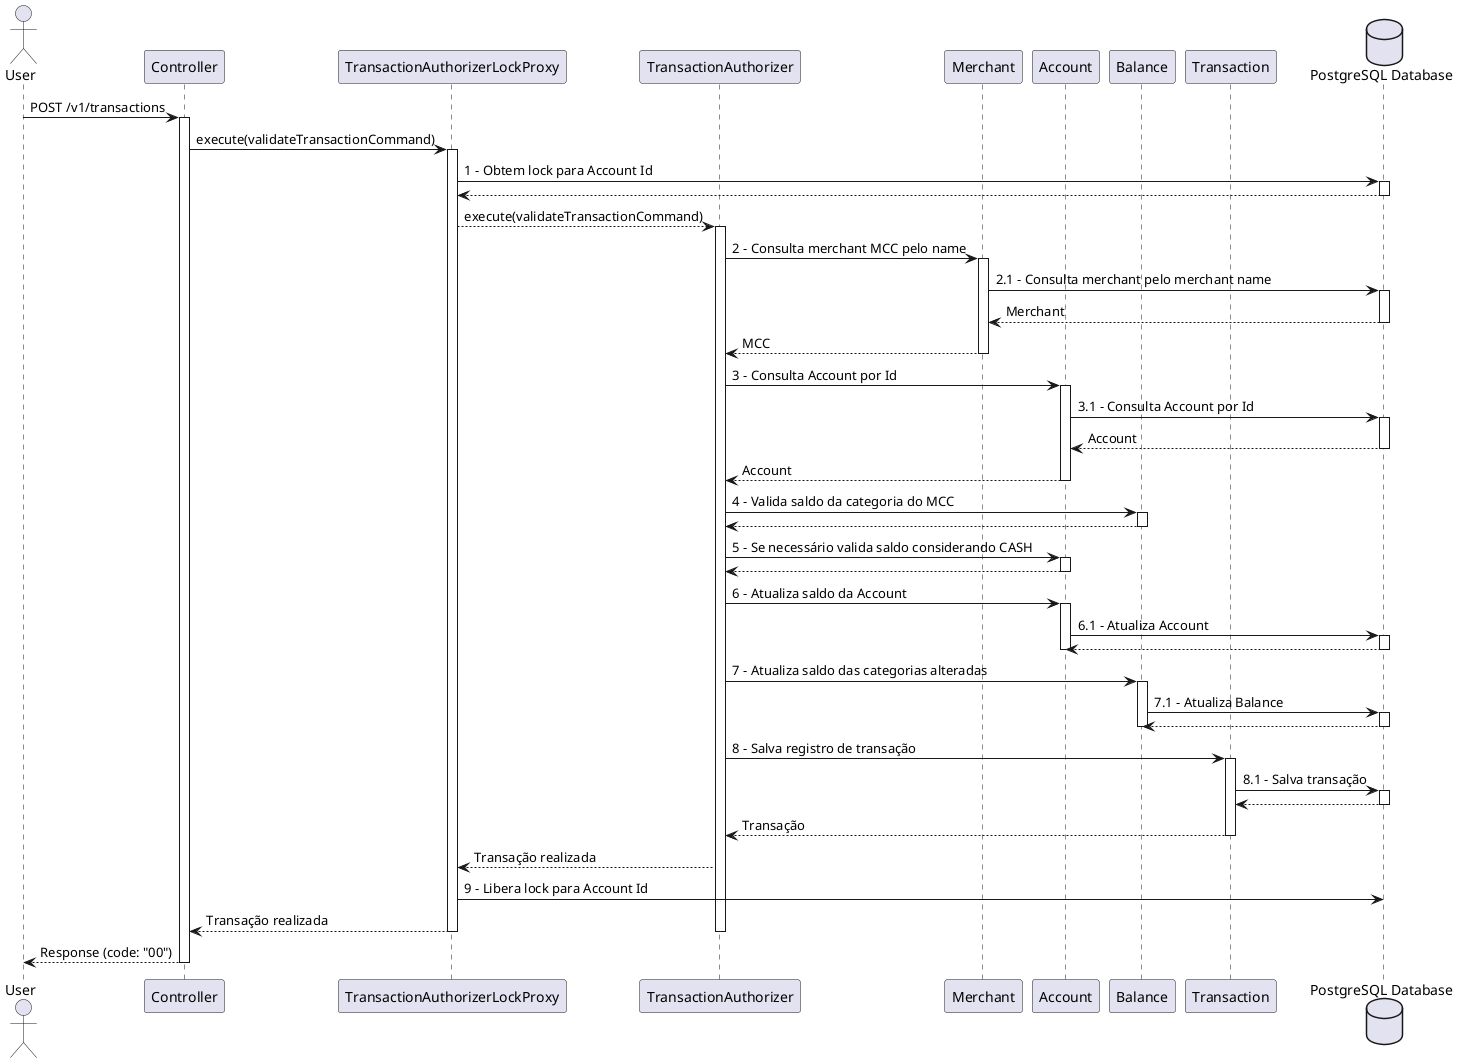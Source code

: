 @startuml
actor User
participant "Controller" as TC
participant "TransactionAuthorizerLockProxy" as TALP
participant "TransactionAuthorizer" as TAUC
participant "Merchant" as MS
participant "Account" as AS
participant "Balance" as BS
participant "Transaction" as TS
database "PostgreSQL Database" as DB

User -> TC: POST /v1/transactions
activate TC

TC -> TALP: execute(validateTransactionCommand)
activate TALP

TALP -> DB: 1 - Obtem lock para Account Id
activate DB
DB --> TALP
deactivate DB

TALP --> TAUC: execute(validateTransactionCommand)
activate TAUC

TAUC -> MS: 2 - Consulta merchant MCC pelo name
activate MS
MS -> DB: 2.1 - Consulta merchant pelo merchant name

activate DB
DB --> MS: Merchant
deactivate DB

MS --> TAUC: MCC
deactivate MS

TAUC -> AS: 3 - Consulta Account por Id
activate AS
AS -> DB: 3.1 - Consulta Account por Id
activate DB
DB --> AS: Account
deactivate DB
AS --> TAUC: Account
deactivate AS

TAUC -> BS: 4 - Valida saldo da categoria do MCC
activate BS
BS --> TAUC
deactivate BS

TAUC -> AS: 5 - Se necessário valida saldo considerando CASH
activate AS
AS --> TAUC
deactivate AS


TAUC -> AS: 6 - Atualiza saldo da Account
activate AS
AS -> DB: 6.1 - Atualiza Account
activate DB
DB --> AS
deactivate DB
deactivate AS

TAUC -> BS: 7 - Atualiza saldo das categorias alteradas
activate BS
BS -> DB: 7.1 - Atualiza Balance
activate DB
DB --> BS
deactivate DB
deactivate BS

TAUC -> TS: 8 - Salva registro de transação
activate TS
TS -> DB: 8.1 - Salva transação
activate DB
DB --> TS
deactivate DB
TS --> TAUC: Transação
deactivate TS

TAUC --> TALP: Transação realizada
TALP -> DB: 9 - Libera lock para Account Id
TALP --> TC: Transação realizada

deactivate TAUC
deactivate TALP

TC --> User: Response (code: "00")
deactivate TC
@enduml